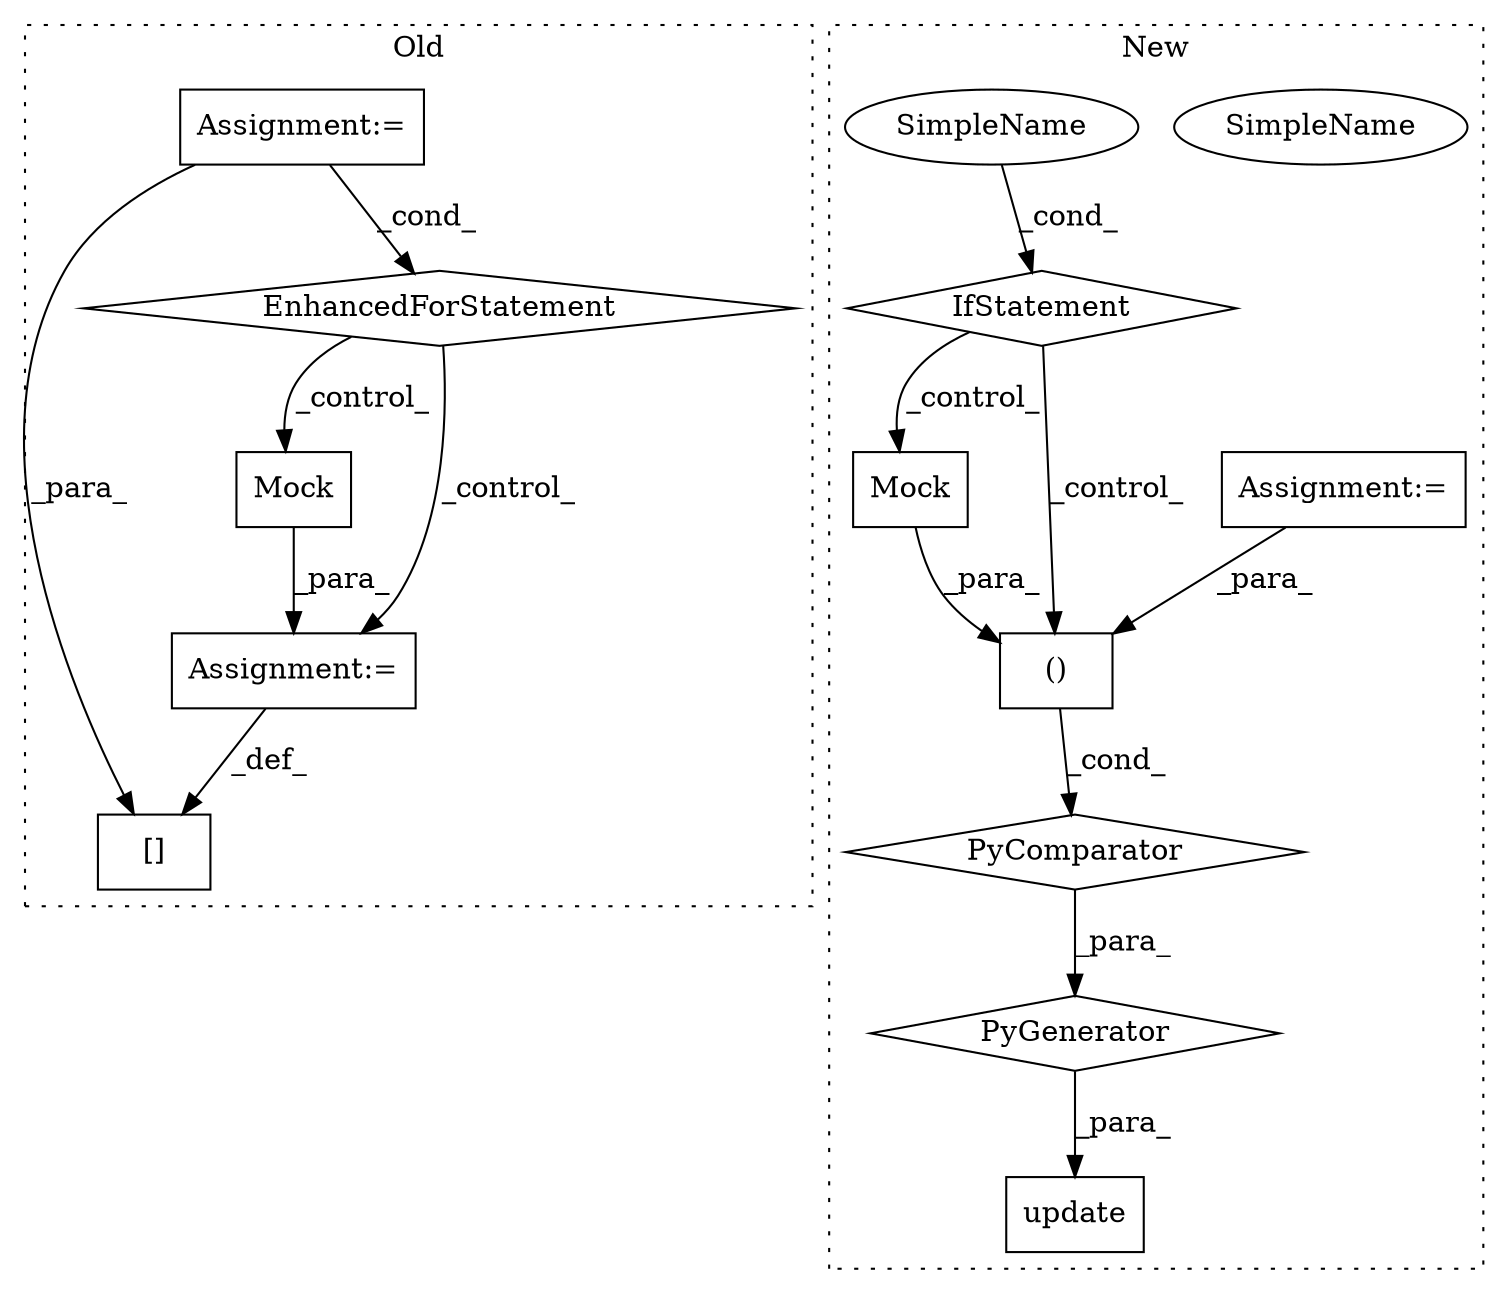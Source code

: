 digraph G {
subgraph cluster0 {
1 [label="Mock" a="32" s="657" l="6" shape="box"];
3 [label="Assignment:=" a="7" s="651" l="1" shape="box"];
4 [label="[]" a="2" s="630,650" l="12,1" shape="box"];
7 [label="EnhancedForStatement" a="70" s="537,620" l="53,2" shape="diamond"];
13 [label="Assignment:=" a="7" s="537,620" l="53,2" shape="box"];
label = "Old";
style="dotted";
}
subgraph cluster1 {
2 [label="Mock" a="32" s="720" l="6" shape="box"];
5 [label="()" a="106" s="699" l="27" shape="box"];
6 [label="PyComparator" a="113" s="788" l="35" shape="diamond"];
8 [label="update" a="32" s="678,834" l="21,-8" shape="box"];
9 [label="IfStatement" a="25" s="788" l="35" shape="diamond"];
10 [label="SimpleName" a="42" s="818" l="5" shape="ellipse"];
11 [label="PyGenerator" a="107" s="699" l="135" shape="diamond"];
12 [label="Assignment:=" a="7" s="788" l="35" shape="box"];
14 [label="SimpleName" a="42" s="818" l="5" shape="ellipse"];
label = "New";
style="dotted";
}
1 -> 3 [label="_para_"];
2 -> 5 [label="_para_"];
3 -> 4 [label="_def_"];
5 -> 6 [label="_cond_"];
6 -> 11 [label="_para_"];
7 -> 1 [label="_control_"];
7 -> 3 [label="_control_"];
9 -> 2 [label="_control_"];
9 -> 5 [label="_control_"];
11 -> 8 [label="_para_"];
12 -> 5 [label="_para_"];
13 -> 7 [label="_cond_"];
13 -> 4 [label="_para_"];
14 -> 9 [label="_cond_"];
}